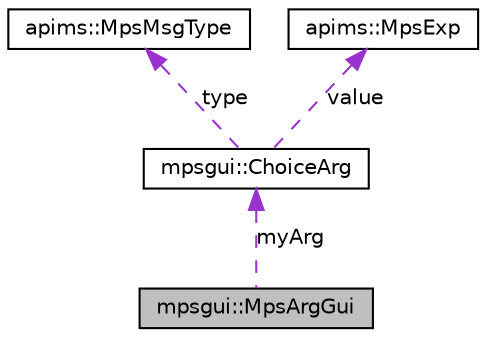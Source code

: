 digraph G
{
  edge [fontname="Helvetica",fontsize="10",labelfontname="Helvetica",labelfontsize="10"];
  node [fontname="Helvetica",fontsize="10",shape=record];
  Node1 [label="mpsgui::MpsArgGui",height=0.2,width=0.4,color="black", fillcolor="grey75", style="filled" fontcolor="black"];
  Node2 -> Node1 [dir=back,color="darkorchid3",fontsize="10",style="dashed",label="myArg",fontname="Helvetica"];
  Node2 [label="mpsgui::ChoiceArg",height=0.2,width=0.4,color="black", fillcolor="white", style="filled",URL="$classmpsgui_1_1_choice_arg.html"];
  Node3 -> Node2 [dir=back,color="darkorchid3",fontsize="10",style="dashed",label="type",fontname="Helvetica"];
  Node3 [label="apims::MpsMsgType",height=0.2,width=0.4,color="black", fillcolor="white", style="filled",URL="$classapims_1_1_mps_msg_type.html"];
  Node4 -> Node2 [dir=back,color="darkorchid3",fontsize="10",style="dashed",label="value",fontname="Helvetica"];
  Node4 [label="apims::MpsExp",height=0.2,width=0.4,color="black", fillcolor="white", style="filled",URL="$classapims_1_1_mps_exp.html"];
}
